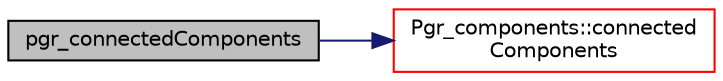 digraph "pgr_connectedComponents"
{
  edge [fontname="Helvetica",fontsize="10",labelfontname="Helvetica",labelfontsize="10"];
  node [fontname="Helvetica",fontsize="10",shape=record];
  rankdir="LR";
  Node16 [label="pgr_connectedComponents",height=0.2,width=0.4,color="black", fillcolor="grey75", style="filled", fontcolor="black"];
  Node16 -> Node17 [color="midnightblue",fontsize="10",style="solid",fontname="Helvetica"];
  Node17 [label="Pgr_components::connected\lComponents",height=0.2,width=0.4,color="red", fillcolor="white", style="filled",URL="$classPgr__components.html#a0bfdc1bb66c003d69b4dc8dc039b0563",tooltip="Connected Components Vertex Version. "];
}
